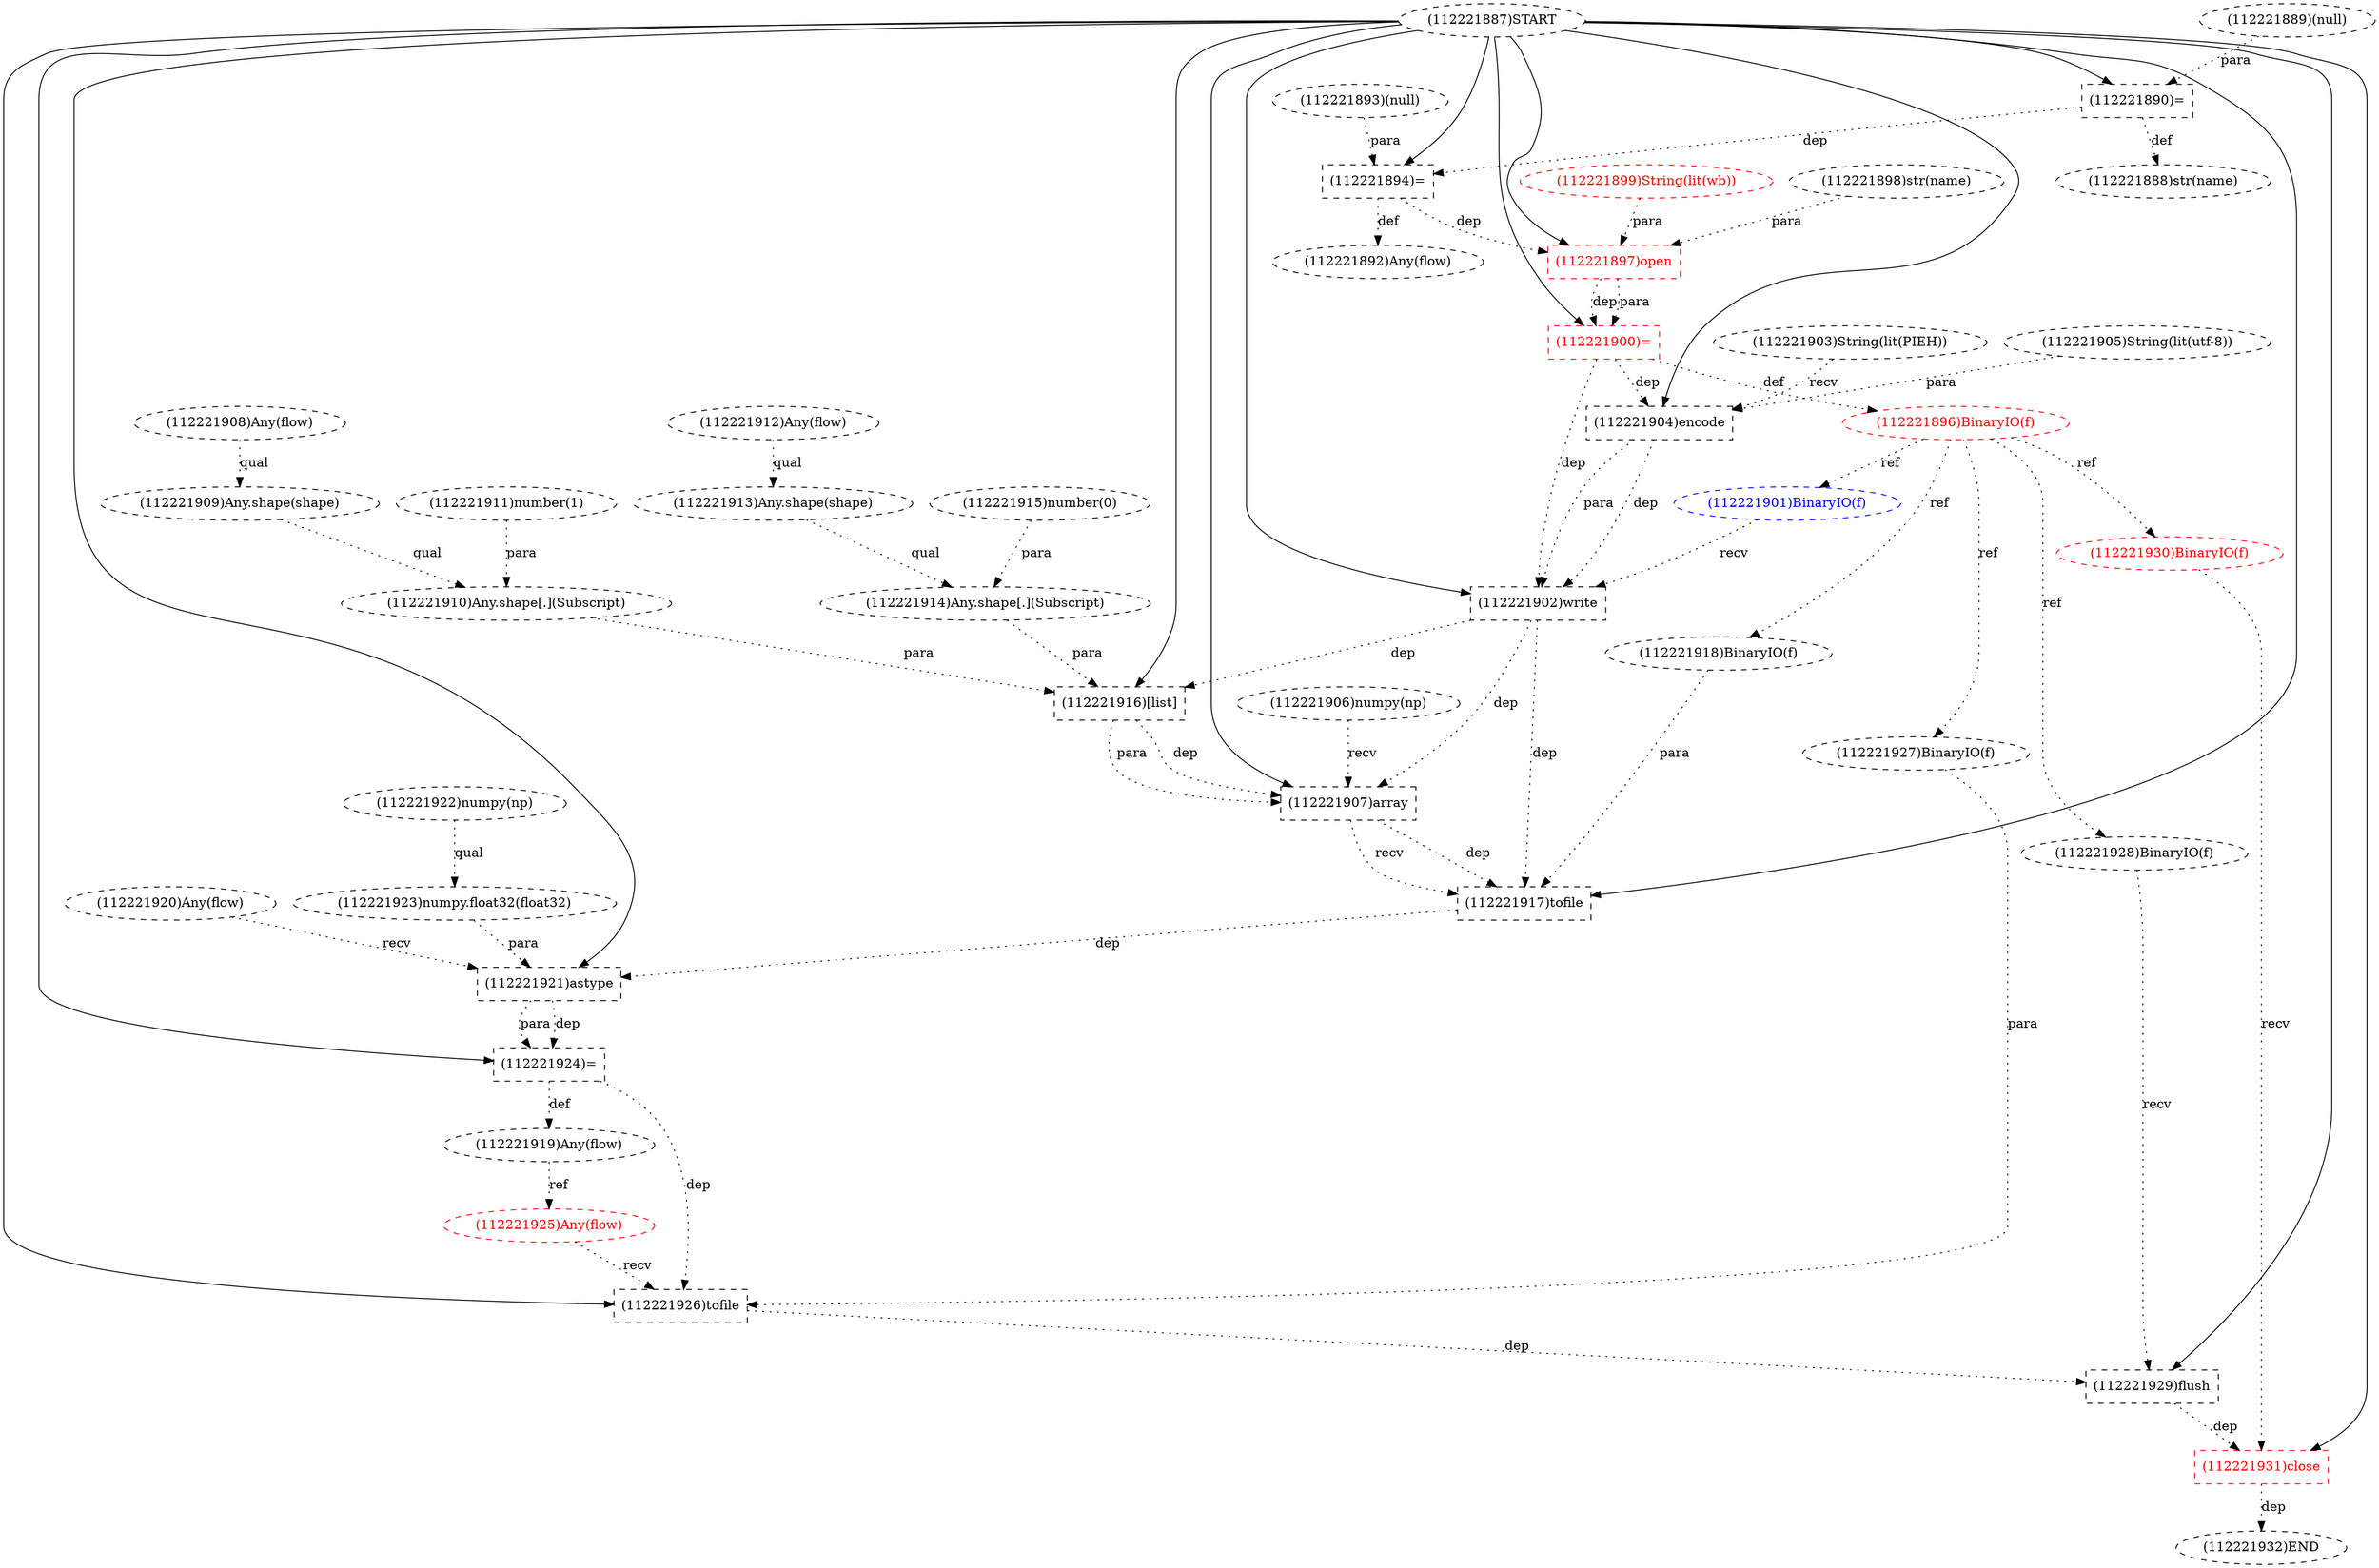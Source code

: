 digraph G {
1 [label="(112221898)str(name)" shape=ellipse style=dashed]
2 [label="(112221905)String(lit(utf-8))" shape=ellipse style=dashed]
3 [label="(112221920)Any(flow)" shape=ellipse style=dashed]
4 [label="(112221932)END" style=dashed]
5 [label="(112221907)array" shape=box style=dashed]
6 [label="(112221901)BinaryIO(f)" shape=ellipse style=dashed color=blue fontcolor=blue]
7 [label="(112221904)encode" shape=box style=dashed]
8 [label="(112221921)astype" shape=box style=dashed]
9 [label="(112221919)Any(flow)" shape=ellipse style=dashed]
10 [label="(112221887)START" style=dashed]
11 [label="(112221924)=" shape=box style=dashed]
12 [label="(112221893)(null)" shape=ellipse style=dashed]
13 [label="(112221902)write" shape=box style=dashed]
14 [label="(112221929)flush" shape=box style=dashed]
15 [label="(112221922)numpy(np)" shape=ellipse style=dashed]
16 [label="(112221903)String(lit(PIEH))" shape=ellipse style=dashed]
17 [label="(112221906)numpy(np)" shape=ellipse style=dashed]
18 [label="(112221888)str(name)" shape=ellipse style=dashed]
19 [label="(112221910)Any.shape[.](Subscript)" shape=ellipse style=dashed]
20 [label="(112221897)open" shape=box style=dashed color=red fontcolor=red]
21 [label="(112221918)BinaryIO(f)" shape=ellipse style=dashed]
22 [label="(112221915)number(0)" shape=ellipse style=dashed]
23 [label="(112221912)Any(flow)" shape=ellipse style=dashed]
24 [label="(112221930)BinaryIO(f)" shape=ellipse style=dashed color=red fontcolor=red]
25 [label="(112221927)BinaryIO(f)" shape=ellipse style=dashed]
26 [label="(112221896)BinaryIO(f)" shape=ellipse style=dashed color=red fontcolor=red]
27 [label="(112221890)=" shape=box style=dashed]
28 [label="(112221911)number(1)" shape=ellipse style=dashed]
29 [label="(112221892)Any(flow)" shape=ellipse style=dashed]
30 [label="(112221913)Any.shape(shape)" shape=ellipse style=dashed]
31 [label="(112221925)Any(flow)" shape=ellipse style=dashed color=red fontcolor=red]
32 [label="(112221923)numpy.float32(float32)" shape=ellipse style=dashed]
33 [label="(112221900)=" shape=box style=dashed color=red fontcolor=red]
34 [label="(112221926)tofile" shape=box style=dashed]
35 [label="(112221931)close" shape=box style=dashed color=red fontcolor=red]
36 [label="(112221899)String(lit(wb))" shape=ellipse style=dashed color=red fontcolor=red]
37 [label="(112221909)Any.shape(shape)" shape=ellipse style=dashed]
38 [label="(112221889)(null)" shape=ellipse style=dashed]
39 [label="(112221914)Any.shape[.](Subscript)" shape=ellipse style=dashed]
40 [label="(112221916)[list]" shape=box style=dashed]
41 [label="(112221928)BinaryIO(f)" shape=ellipse style=dashed color=black fontcolor=black]
42 [label="(112221917)tofile" shape=box style=dashed]
43 [label="(112221908)Any(flow)" shape=ellipse style=dashed]
44 [label="(112221894)=" shape=box style=dashed]
35 -> 4 [label="dep" style=dotted];
10 -> 5 [label="" style=solid];
17 -> 5 [label="recv" style=dotted];
40 -> 5 [label="dep" style=dotted];
40 -> 5 [label="para" style=dotted];
13 -> 5 [label="dep" style=dotted];
26 -> 6 [label="ref" style=dotted];
10 -> 7 [label="" style=solid];
16 -> 7 [label="recv" style=dotted];
2 -> 7 [label="para" style=dotted];
33 -> 7 [label="dep" style=dotted];
10 -> 8 [label="" style=solid];
3 -> 8 [label="recv" style=dotted];
32 -> 8 [label="para" style=dotted];
42 -> 8 [label="dep" style=dotted];
11 -> 9 [label="def" style=dotted];
10 -> 11 [label="" style=solid];
8 -> 11 [label="dep" style=dotted];
8 -> 11 [label="para" style=dotted];
10 -> 13 [label="" style=solid];
6 -> 13 [label="recv" style=dotted];
7 -> 13 [label="dep" style=dotted];
7 -> 13 [label="para" style=dotted];
33 -> 13 [label="dep" style=dotted];
10 -> 14 [label="" style=solid];
41 -> 14 [label="recv" style=dotted];
34 -> 14 [label="dep" style=dotted];
27 -> 18 [label="def" style=dotted];
37 -> 19 [label="qual" style=dotted];
28 -> 19 [label="para" style=dotted];
10 -> 20 [label="" style=solid];
1 -> 20 [label="para" style=dotted];
36 -> 20 [label="para" style=dotted];
44 -> 20 [label="dep" style=dotted];
26 -> 21 [label="ref" style=dotted];
26 -> 24 [label="ref" style=dotted];
26 -> 25 [label="ref" style=dotted];
33 -> 26 [label="def" style=dotted];
10 -> 27 [label="" style=solid];
38 -> 27 [label="para" style=dotted];
44 -> 29 [label="def" style=dotted];
23 -> 30 [label="qual" style=dotted];
9 -> 31 [label="ref" style=dotted];
15 -> 32 [label="qual" style=dotted];
10 -> 33 [label="" style=solid];
20 -> 33 [label="dep" style=dotted];
20 -> 33 [label="para" style=dotted];
10 -> 34 [label="" style=solid];
31 -> 34 [label="recv" style=dotted];
25 -> 34 [label="para" style=dotted];
11 -> 34 [label="dep" style=dotted];
10 -> 35 [label="" style=solid];
24 -> 35 [label="recv" style=dotted];
14 -> 35 [label="dep" style=dotted];
43 -> 37 [label="qual" style=dotted];
30 -> 39 [label="qual" style=dotted];
22 -> 39 [label="para" style=dotted];
10 -> 40 [label="" style=solid];
19 -> 40 [label="para" style=dotted];
39 -> 40 [label="para" style=dotted];
13 -> 40 [label="dep" style=dotted];
26 -> 41 [label="ref" style=dotted];
10 -> 42 [label="" style=solid];
5 -> 42 [label="dep" style=dotted];
5 -> 42 [label="recv" style=dotted];
21 -> 42 [label="para" style=dotted];
13 -> 42 [label="dep" style=dotted];
10 -> 44 [label="" style=solid];
12 -> 44 [label="para" style=dotted];
27 -> 44 [label="dep" style=dotted];
}